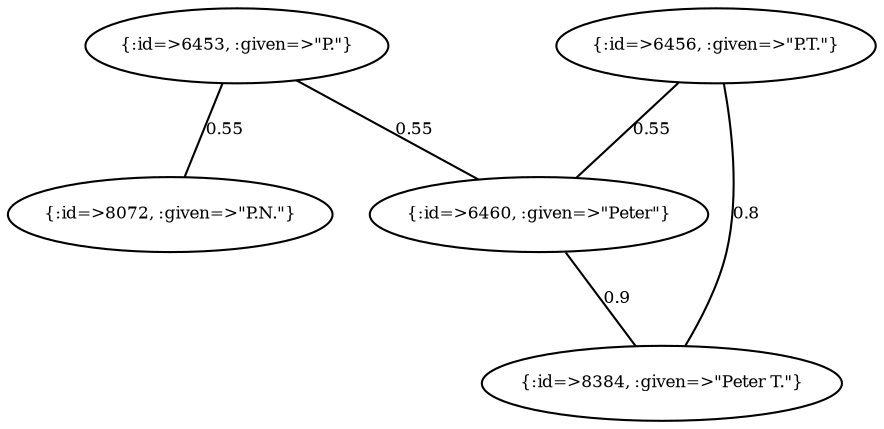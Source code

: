 graph Collector__WeightedGraph {
    "{:id=>6453, :given=>\"P.\"}" [
        fontsize = 8,
        label = "{:id=>6453, :given=>\"P.\"}"
    ]

    "{:id=>6456, :given=>\"P.T.\"}" [
        fontsize = 8,
        label = "{:id=>6456, :given=>\"P.T.\"}"
    ]

    "{:id=>6460, :given=>\"Peter\"}" [
        fontsize = 8,
        label = "{:id=>6460, :given=>\"Peter\"}"
    ]

    "{:id=>8072, :given=>\"P.N.\"}" [
        fontsize = 8,
        label = "{:id=>8072, :given=>\"P.N.\"}"
    ]

    "{:id=>8384, :given=>\"Peter T.\"}" [
        fontsize = 8,
        label = "{:id=>8384, :given=>\"Peter T.\"}"
    ]

    "{:id=>6453, :given=>\"P.\"}" -- "{:id=>6460, :given=>\"Peter\"}" [
        fontsize = 8,
        label = 0.55
    ]

    "{:id=>6453, :given=>\"P.\"}" -- "{:id=>8072, :given=>\"P.N.\"}" [
        fontsize = 8,
        label = 0.55
    ]

    "{:id=>6456, :given=>\"P.T.\"}" -- "{:id=>6460, :given=>\"Peter\"}" [
        fontsize = 8,
        label = 0.55
    ]

    "{:id=>6456, :given=>\"P.T.\"}" -- "{:id=>8384, :given=>\"Peter T.\"}" [
        fontsize = 8,
        label = 0.8
    ]

    "{:id=>6460, :given=>\"Peter\"}" -- "{:id=>8384, :given=>\"Peter T.\"}" [
        fontsize = 8,
        label = 0.9
    ]
}

